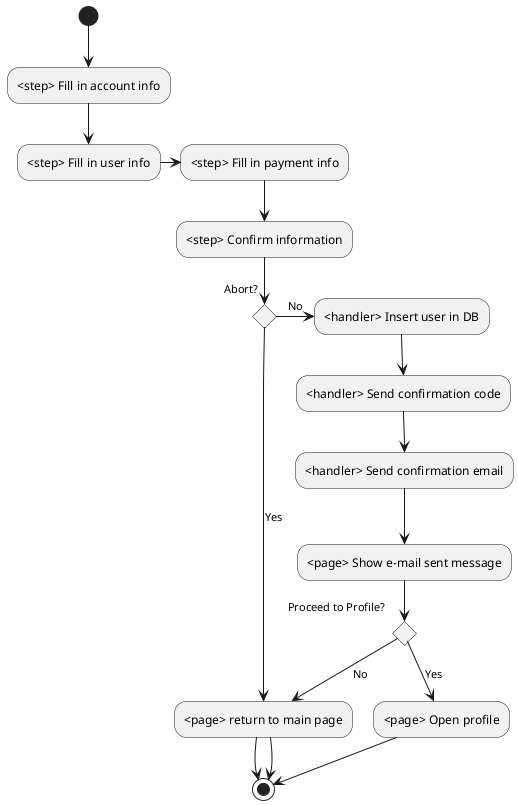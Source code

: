 @startuml
(*)  --> "<step> Fill in account info"
--> "<step> Fill in user info"
-right-> "<step> Fill in payment info"
--> "<step> Confirm information"
if "Abort?" then
-down-> [Yes] "<page> return to main page"
--> (*)
else
-right->[No] "<handler> Insert user in DB"
-->"<handler> Send confirmation code"
-->"<handler> Send confirmation email"
-->"<page> Show e-mail sent message"
--> if "Proceed to Profile?" then
-->[Yes] "<page> Open profile"
--> (*)
else
-->[No] "<page> return to main page"
Endif
Endif
-->(*)
@enduml